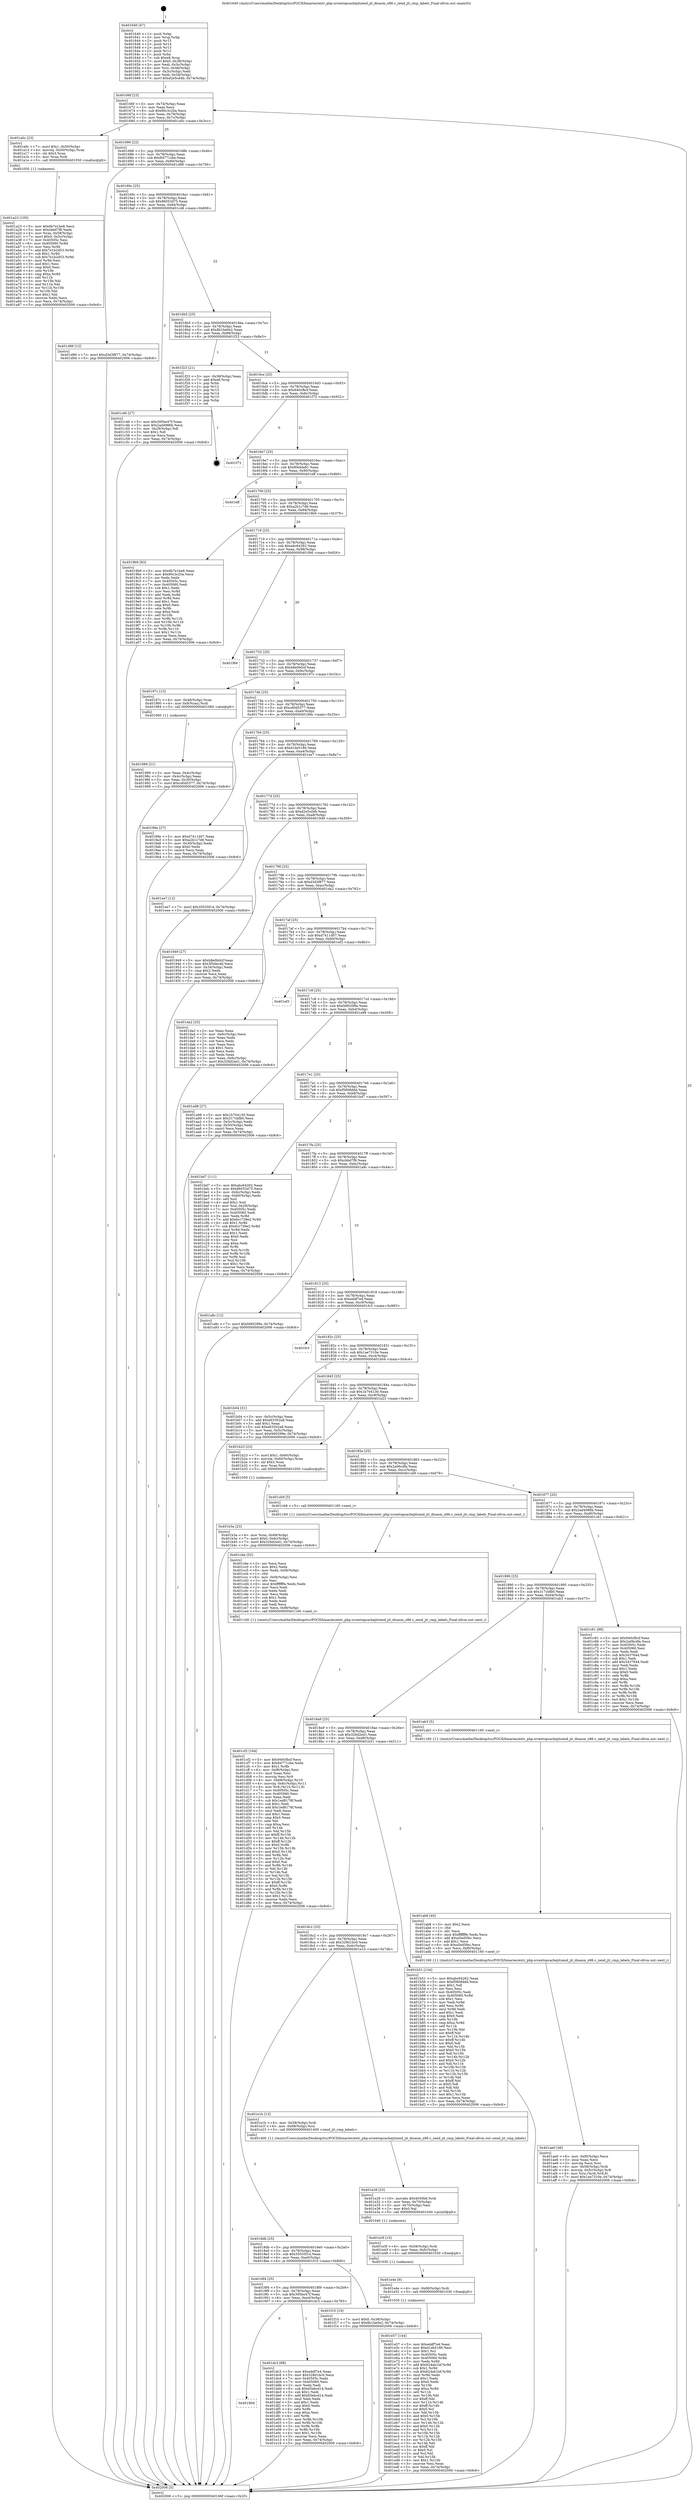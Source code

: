 digraph "0x401640" {
  label = "0x401640 (/mnt/c/Users/mathe/Desktop/tcc/POCII/binaries/extr_php-srcextopcachejitzend_jit_disasm_x86.c_zend_jit_cmp_labels_Final-ollvm.out::main(0))"
  labelloc = "t"
  node[shape=record]

  Entry [label="",width=0.3,height=0.3,shape=circle,fillcolor=black,style=filled]
  "0x40166f" [label="{
     0x40166f [23]\l
     | [instrs]\l
     &nbsp;&nbsp;0x40166f \<+3\>: mov -0x74(%rbp),%eax\l
     &nbsp;&nbsp;0x401672 \<+2\>: mov %eax,%ecx\l
     &nbsp;&nbsp;0x401674 \<+6\>: sub $0x80c3c20a,%ecx\l
     &nbsp;&nbsp;0x40167a \<+3\>: mov %eax,-0x78(%rbp)\l
     &nbsp;&nbsp;0x40167d \<+3\>: mov %ecx,-0x7c(%rbp)\l
     &nbsp;&nbsp;0x401680 \<+6\>: je 0000000000401a0c \<main+0x3cc\>\l
  }"]
  "0x401a0c" [label="{
     0x401a0c [23]\l
     | [instrs]\l
     &nbsp;&nbsp;0x401a0c \<+7\>: movl $0x1,-0x50(%rbp)\l
     &nbsp;&nbsp;0x401a13 \<+4\>: movslq -0x50(%rbp),%rax\l
     &nbsp;&nbsp;0x401a17 \<+4\>: shl $0x3,%rax\l
     &nbsp;&nbsp;0x401a1b \<+3\>: mov %rax,%rdi\l
     &nbsp;&nbsp;0x401a1e \<+5\>: call 0000000000401050 \<malloc@plt\>\l
     | [calls]\l
     &nbsp;&nbsp;0x401050 \{1\} (unknown)\l
  }"]
  "0x401686" [label="{
     0x401686 [22]\l
     | [instrs]\l
     &nbsp;&nbsp;0x401686 \<+5\>: jmp 000000000040168b \<main+0x4b\>\l
     &nbsp;&nbsp;0x40168b \<+3\>: mov -0x78(%rbp),%eax\l
     &nbsp;&nbsp;0x40168e \<+5\>: sub $0x84771cbe,%eax\l
     &nbsp;&nbsp;0x401693 \<+3\>: mov %eax,-0x80(%rbp)\l
     &nbsp;&nbsp;0x401696 \<+6\>: je 0000000000401d96 \<main+0x756\>\l
  }"]
  Exit [label="",width=0.3,height=0.3,shape=circle,fillcolor=black,style=filled,peripheries=2]
  "0x401d96" [label="{
     0x401d96 [12]\l
     | [instrs]\l
     &nbsp;&nbsp;0x401d96 \<+7\>: movl $0xd3d3f877,-0x74(%rbp)\l
     &nbsp;&nbsp;0x401d9d \<+5\>: jmp 0000000000402006 \<main+0x9c6\>\l
  }"]
  "0x40169c" [label="{
     0x40169c [25]\l
     | [instrs]\l
     &nbsp;&nbsp;0x40169c \<+5\>: jmp 00000000004016a1 \<main+0x61\>\l
     &nbsp;&nbsp;0x4016a1 \<+3\>: mov -0x78(%rbp),%eax\l
     &nbsp;&nbsp;0x4016a4 \<+5\>: sub $0x86053d75,%eax\l
     &nbsp;&nbsp;0x4016a9 \<+6\>: mov %eax,-0x84(%rbp)\l
     &nbsp;&nbsp;0x4016af \<+6\>: je 0000000000401c46 \<main+0x606\>\l
  }"]
  "0x401e57" [label="{
     0x401e57 [144]\l
     | [instrs]\l
     &nbsp;&nbsp;0x401e57 \<+5\>: mov $0xeddf7e4,%eax\l
     &nbsp;&nbsp;0x401e5c \<+5\>: mov $0xd1de5180,%esi\l
     &nbsp;&nbsp;0x401e61 \<+2\>: mov $0x1,%cl\l
     &nbsp;&nbsp;0x401e63 \<+7\>: mov 0x40505c,%edx\l
     &nbsp;&nbsp;0x401e6a \<+8\>: mov 0x405060,%r8d\l
     &nbsp;&nbsp;0x401e72 \<+3\>: mov %edx,%r9d\l
     &nbsp;&nbsp;0x401e75 \<+7\>: add $0x624ab1bf,%r9d\l
     &nbsp;&nbsp;0x401e7c \<+4\>: sub $0x1,%r9d\l
     &nbsp;&nbsp;0x401e80 \<+7\>: sub $0x624ab1bf,%r9d\l
     &nbsp;&nbsp;0x401e87 \<+4\>: imul %r9d,%edx\l
     &nbsp;&nbsp;0x401e8b \<+3\>: and $0x1,%edx\l
     &nbsp;&nbsp;0x401e8e \<+3\>: cmp $0x0,%edx\l
     &nbsp;&nbsp;0x401e91 \<+4\>: sete %r10b\l
     &nbsp;&nbsp;0x401e95 \<+4\>: cmp $0xa,%r8d\l
     &nbsp;&nbsp;0x401e99 \<+4\>: setl %r11b\l
     &nbsp;&nbsp;0x401e9d \<+3\>: mov %r10b,%bl\l
     &nbsp;&nbsp;0x401ea0 \<+3\>: xor $0xff,%bl\l
     &nbsp;&nbsp;0x401ea3 \<+3\>: mov %r11b,%r14b\l
     &nbsp;&nbsp;0x401ea6 \<+4\>: xor $0xff,%r14b\l
     &nbsp;&nbsp;0x401eaa \<+3\>: xor $0x0,%cl\l
     &nbsp;&nbsp;0x401ead \<+3\>: mov %bl,%r15b\l
     &nbsp;&nbsp;0x401eb0 \<+4\>: and $0x0,%r15b\l
     &nbsp;&nbsp;0x401eb4 \<+3\>: and %cl,%r10b\l
     &nbsp;&nbsp;0x401eb7 \<+3\>: mov %r14b,%r12b\l
     &nbsp;&nbsp;0x401eba \<+4\>: and $0x0,%r12b\l
     &nbsp;&nbsp;0x401ebe \<+3\>: and %cl,%r11b\l
     &nbsp;&nbsp;0x401ec1 \<+3\>: or %r10b,%r15b\l
     &nbsp;&nbsp;0x401ec4 \<+3\>: or %r11b,%r12b\l
     &nbsp;&nbsp;0x401ec7 \<+3\>: xor %r12b,%r15b\l
     &nbsp;&nbsp;0x401eca \<+3\>: or %r14b,%bl\l
     &nbsp;&nbsp;0x401ecd \<+3\>: xor $0xff,%bl\l
     &nbsp;&nbsp;0x401ed0 \<+3\>: or $0x0,%cl\l
     &nbsp;&nbsp;0x401ed3 \<+2\>: and %cl,%bl\l
     &nbsp;&nbsp;0x401ed5 \<+3\>: or %bl,%r15b\l
     &nbsp;&nbsp;0x401ed8 \<+4\>: test $0x1,%r15b\l
     &nbsp;&nbsp;0x401edc \<+3\>: cmovne %esi,%eax\l
     &nbsp;&nbsp;0x401edf \<+3\>: mov %eax,-0x74(%rbp)\l
     &nbsp;&nbsp;0x401ee2 \<+5\>: jmp 0000000000402006 \<main+0x9c6\>\l
  }"]
  "0x401c46" [label="{
     0x401c46 [27]\l
     | [instrs]\l
     &nbsp;&nbsp;0x401c46 \<+5\>: mov $0x395be47f,%eax\l
     &nbsp;&nbsp;0x401c4b \<+5\>: mov $0x2ad4986b,%ecx\l
     &nbsp;&nbsp;0x401c50 \<+3\>: mov -0x29(%rbp),%dl\l
     &nbsp;&nbsp;0x401c53 \<+3\>: test $0x1,%dl\l
     &nbsp;&nbsp;0x401c56 \<+3\>: cmovne %ecx,%eax\l
     &nbsp;&nbsp;0x401c59 \<+3\>: mov %eax,-0x74(%rbp)\l
     &nbsp;&nbsp;0x401c5c \<+5\>: jmp 0000000000402006 \<main+0x9c6\>\l
  }"]
  "0x4016b5" [label="{
     0x4016b5 [25]\l
     | [instrs]\l
     &nbsp;&nbsp;0x4016b5 \<+5\>: jmp 00000000004016ba \<main+0x7a\>\l
     &nbsp;&nbsp;0x4016ba \<+3\>: mov -0x78(%rbp),%eax\l
     &nbsp;&nbsp;0x4016bd \<+5\>: sub $0x8b1be0e2,%eax\l
     &nbsp;&nbsp;0x4016c2 \<+6\>: mov %eax,-0x88(%rbp)\l
     &nbsp;&nbsp;0x4016c8 \<+6\>: je 0000000000401f23 \<main+0x8e3\>\l
  }"]
  "0x401e4e" [label="{
     0x401e4e [9]\l
     | [instrs]\l
     &nbsp;&nbsp;0x401e4e \<+4\>: mov -0x68(%rbp),%rdi\l
     &nbsp;&nbsp;0x401e52 \<+5\>: call 0000000000401030 \<free@plt\>\l
     | [calls]\l
     &nbsp;&nbsp;0x401030 \{1\} (unknown)\l
  }"]
  "0x401f23" [label="{
     0x401f23 [21]\l
     | [instrs]\l
     &nbsp;&nbsp;0x401f23 \<+3\>: mov -0x38(%rbp),%eax\l
     &nbsp;&nbsp;0x401f26 \<+7\>: add $0xe8,%rsp\l
     &nbsp;&nbsp;0x401f2d \<+1\>: pop %rbx\l
     &nbsp;&nbsp;0x401f2e \<+2\>: pop %r12\l
     &nbsp;&nbsp;0x401f30 \<+2\>: pop %r13\l
     &nbsp;&nbsp;0x401f32 \<+2\>: pop %r14\l
     &nbsp;&nbsp;0x401f34 \<+2\>: pop %r15\l
     &nbsp;&nbsp;0x401f36 \<+1\>: pop %rbp\l
     &nbsp;&nbsp;0x401f37 \<+1\>: ret\l
  }"]
  "0x4016ce" [label="{
     0x4016ce [25]\l
     | [instrs]\l
     &nbsp;&nbsp;0x4016ce \<+5\>: jmp 00000000004016d3 \<main+0x93\>\l
     &nbsp;&nbsp;0x4016d3 \<+3\>: mov -0x78(%rbp),%eax\l
     &nbsp;&nbsp;0x4016d6 \<+5\>: sub $0x940cfbcf,%eax\l
     &nbsp;&nbsp;0x4016db \<+6\>: mov %eax,-0x8c(%rbp)\l
     &nbsp;&nbsp;0x4016e1 \<+6\>: je 0000000000401f72 \<main+0x932\>\l
  }"]
  "0x401e3f" [label="{
     0x401e3f [15]\l
     | [instrs]\l
     &nbsp;&nbsp;0x401e3f \<+4\>: mov -0x58(%rbp),%rdi\l
     &nbsp;&nbsp;0x401e43 \<+6\>: mov %eax,-0xfc(%rbp)\l
     &nbsp;&nbsp;0x401e49 \<+5\>: call 0000000000401030 \<free@plt\>\l
     | [calls]\l
     &nbsp;&nbsp;0x401030 \{1\} (unknown)\l
  }"]
  "0x401f72" [label="{
     0x401f72\l
  }", style=dashed]
  "0x4016e7" [label="{
     0x4016e7 [25]\l
     | [instrs]\l
     &nbsp;&nbsp;0x4016e7 \<+5\>: jmp 00000000004016ec \<main+0xac\>\l
     &nbsp;&nbsp;0x4016ec \<+3\>: mov -0x78(%rbp),%eax\l
     &nbsp;&nbsp;0x4016ef \<+5\>: sub $0x9f44da81,%eax\l
     &nbsp;&nbsp;0x4016f4 \<+6\>: mov %eax,-0x90(%rbp)\l
     &nbsp;&nbsp;0x4016fa \<+6\>: je 0000000000401eff \<main+0x8bf\>\l
  }"]
  "0x401e28" [label="{
     0x401e28 [23]\l
     | [instrs]\l
     &nbsp;&nbsp;0x401e28 \<+10\>: movabs $0x4030b6,%rdi\l
     &nbsp;&nbsp;0x401e32 \<+3\>: mov %eax,-0x70(%rbp)\l
     &nbsp;&nbsp;0x401e35 \<+3\>: mov -0x70(%rbp),%esi\l
     &nbsp;&nbsp;0x401e38 \<+2\>: mov $0x0,%al\l
     &nbsp;&nbsp;0x401e3a \<+5\>: call 0000000000401040 \<printf@plt\>\l
     | [calls]\l
     &nbsp;&nbsp;0x401040 \{1\} (unknown)\l
  }"]
  "0x401eff" [label="{
     0x401eff\l
  }", style=dashed]
  "0x401700" [label="{
     0x401700 [25]\l
     | [instrs]\l
     &nbsp;&nbsp;0x401700 \<+5\>: jmp 0000000000401705 \<main+0xc5\>\l
     &nbsp;&nbsp;0x401705 \<+3\>: mov -0x78(%rbp),%eax\l
     &nbsp;&nbsp;0x401708 \<+5\>: sub $0xa2b1c7d6,%eax\l
     &nbsp;&nbsp;0x40170d \<+6\>: mov %eax,-0x94(%rbp)\l
     &nbsp;&nbsp;0x401713 \<+6\>: je 00000000004019b9 \<main+0x379\>\l
  }"]
  "0x40190d" [label="{
     0x40190d\l
  }", style=dashed]
  "0x4019b9" [label="{
     0x4019b9 [83]\l
     | [instrs]\l
     &nbsp;&nbsp;0x4019b9 \<+5\>: mov $0x6b7e1be8,%eax\l
     &nbsp;&nbsp;0x4019be \<+5\>: mov $0x80c3c20a,%ecx\l
     &nbsp;&nbsp;0x4019c3 \<+2\>: xor %edx,%edx\l
     &nbsp;&nbsp;0x4019c5 \<+7\>: mov 0x40505c,%esi\l
     &nbsp;&nbsp;0x4019cc \<+7\>: mov 0x405060,%edi\l
     &nbsp;&nbsp;0x4019d3 \<+3\>: sub $0x1,%edx\l
     &nbsp;&nbsp;0x4019d6 \<+3\>: mov %esi,%r8d\l
     &nbsp;&nbsp;0x4019d9 \<+3\>: add %edx,%r8d\l
     &nbsp;&nbsp;0x4019dc \<+4\>: imul %r8d,%esi\l
     &nbsp;&nbsp;0x4019e0 \<+3\>: and $0x1,%esi\l
     &nbsp;&nbsp;0x4019e3 \<+3\>: cmp $0x0,%esi\l
     &nbsp;&nbsp;0x4019e6 \<+4\>: sete %r9b\l
     &nbsp;&nbsp;0x4019ea \<+3\>: cmp $0xa,%edi\l
     &nbsp;&nbsp;0x4019ed \<+4\>: setl %r10b\l
     &nbsp;&nbsp;0x4019f1 \<+3\>: mov %r9b,%r11b\l
     &nbsp;&nbsp;0x4019f4 \<+3\>: and %r10b,%r11b\l
     &nbsp;&nbsp;0x4019f7 \<+3\>: xor %r10b,%r9b\l
     &nbsp;&nbsp;0x4019fa \<+3\>: or %r9b,%r11b\l
     &nbsp;&nbsp;0x4019fd \<+4\>: test $0x1,%r11b\l
     &nbsp;&nbsp;0x401a01 \<+3\>: cmovne %ecx,%eax\l
     &nbsp;&nbsp;0x401a04 \<+3\>: mov %eax,-0x74(%rbp)\l
     &nbsp;&nbsp;0x401a07 \<+5\>: jmp 0000000000402006 \<main+0x9c6\>\l
  }"]
  "0x401719" [label="{
     0x401719 [25]\l
     | [instrs]\l
     &nbsp;&nbsp;0x401719 \<+5\>: jmp 000000000040171e \<main+0xde\>\l
     &nbsp;&nbsp;0x40171e \<+3\>: mov -0x78(%rbp),%eax\l
     &nbsp;&nbsp;0x401721 \<+5\>: sub $0xabc64262,%eax\l
     &nbsp;&nbsp;0x401726 \<+6\>: mov %eax,-0x98(%rbp)\l
     &nbsp;&nbsp;0x40172c \<+6\>: je 0000000000401f66 \<main+0x926\>\l
  }"]
  "0x401dc3" [label="{
     0x401dc3 [88]\l
     | [instrs]\l
     &nbsp;&nbsp;0x401dc3 \<+5\>: mov $0xeddf7e4,%eax\l
     &nbsp;&nbsp;0x401dc8 \<+5\>: mov $0x328d1bc0,%ecx\l
     &nbsp;&nbsp;0x401dcd \<+7\>: mov 0x40505c,%edx\l
     &nbsp;&nbsp;0x401dd4 \<+7\>: mov 0x405060,%esi\l
     &nbsp;&nbsp;0x401ddb \<+2\>: mov %edx,%edi\l
     &nbsp;&nbsp;0x401ddd \<+6\>: sub $0x65ebcd14,%edi\l
     &nbsp;&nbsp;0x401de3 \<+3\>: sub $0x1,%edi\l
     &nbsp;&nbsp;0x401de6 \<+6\>: add $0x65ebcd14,%edi\l
     &nbsp;&nbsp;0x401dec \<+3\>: imul %edi,%edx\l
     &nbsp;&nbsp;0x401def \<+3\>: and $0x1,%edx\l
     &nbsp;&nbsp;0x401df2 \<+3\>: cmp $0x0,%edx\l
     &nbsp;&nbsp;0x401df5 \<+4\>: sete %r8b\l
     &nbsp;&nbsp;0x401df9 \<+3\>: cmp $0xa,%esi\l
     &nbsp;&nbsp;0x401dfc \<+4\>: setl %r9b\l
     &nbsp;&nbsp;0x401e00 \<+3\>: mov %r8b,%r10b\l
     &nbsp;&nbsp;0x401e03 \<+3\>: and %r9b,%r10b\l
     &nbsp;&nbsp;0x401e06 \<+3\>: xor %r9b,%r8b\l
     &nbsp;&nbsp;0x401e09 \<+3\>: or %r8b,%r10b\l
     &nbsp;&nbsp;0x401e0c \<+4\>: test $0x1,%r10b\l
     &nbsp;&nbsp;0x401e10 \<+3\>: cmovne %ecx,%eax\l
     &nbsp;&nbsp;0x401e13 \<+3\>: mov %eax,-0x74(%rbp)\l
     &nbsp;&nbsp;0x401e16 \<+5\>: jmp 0000000000402006 \<main+0x9c6\>\l
  }"]
  "0x401f66" [label="{
     0x401f66\l
  }", style=dashed]
  "0x401732" [label="{
     0x401732 [25]\l
     | [instrs]\l
     &nbsp;&nbsp;0x401732 \<+5\>: jmp 0000000000401737 \<main+0xf7\>\l
     &nbsp;&nbsp;0x401737 \<+3\>: mov -0x78(%rbp),%eax\l
     &nbsp;&nbsp;0x40173a \<+5\>: sub $0xb8e0b0cf,%eax\l
     &nbsp;&nbsp;0x40173f \<+6\>: mov %eax,-0x9c(%rbp)\l
     &nbsp;&nbsp;0x401745 \<+6\>: je 000000000040197c \<main+0x33c\>\l
  }"]
  "0x4018f4" [label="{
     0x4018f4 [25]\l
     | [instrs]\l
     &nbsp;&nbsp;0x4018f4 \<+5\>: jmp 00000000004018f9 \<main+0x2b9\>\l
     &nbsp;&nbsp;0x4018f9 \<+3\>: mov -0x78(%rbp),%eax\l
     &nbsp;&nbsp;0x4018fc \<+5\>: sub $0x395be47f,%eax\l
     &nbsp;&nbsp;0x401901 \<+6\>: mov %eax,-0xe4(%rbp)\l
     &nbsp;&nbsp;0x401907 \<+6\>: je 0000000000401dc3 \<main+0x783\>\l
  }"]
  "0x40197c" [label="{
     0x40197c [13]\l
     | [instrs]\l
     &nbsp;&nbsp;0x40197c \<+4\>: mov -0x48(%rbp),%rax\l
     &nbsp;&nbsp;0x401980 \<+4\>: mov 0x8(%rax),%rdi\l
     &nbsp;&nbsp;0x401984 \<+5\>: call 0000000000401060 \<atoi@plt\>\l
     | [calls]\l
     &nbsp;&nbsp;0x401060 \{1\} (unknown)\l
  }"]
  "0x40174b" [label="{
     0x40174b [25]\l
     | [instrs]\l
     &nbsp;&nbsp;0x40174b \<+5\>: jmp 0000000000401750 \<main+0x110\>\l
     &nbsp;&nbsp;0x401750 \<+3\>: mov -0x78(%rbp),%eax\l
     &nbsp;&nbsp;0x401753 \<+5\>: sub $0xcd0d5377,%eax\l
     &nbsp;&nbsp;0x401758 \<+6\>: mov %eax,-0xa0(%rbp)\l
     &nbsp;&nbsp;0x40175e \<+6\>: je 000000000040199e \<main+0x35e\>\l
  }"]
  "0x401f10" [label="{
     0x401f10 [19]\l
     | [instrs]\l
     &nbsp;&nbsp;0x401f10 \<+7\>: movl $0x0,-0x38(%rbp)\l
     &nbsp;&nbsp;0x401f17 \<+7\>: movl $0x8b1be0e2,-0x74(%rbp)\l
     &nbsp;&nbsp;0x401f1e \<+5\>: jmp 0000000000402006 \<main+0x9c6\>\l
  }"]
  "0x40199e" [label="{
     0x40199e [27]\l
     | [instrs]\l
     &nbsp;&nbsp;0x40199e \<+5\>: mov $0xd7411d07,%eax\l
     &nbsp;&nbsp;0x4019a3 \<+5\>: mov $0xa2b1c7d6,%ecx\l
     &nbsp;&nbsp;0x4019a8 \<+3\>: mov -0x30(%rbp),%edx\l
     &nbsp;&nbsp;0x4019ab \<+3\>: cmp $0x0,%edx\l
     &nbsp;&nbsp;0x4019ae \<+3\>: cmove %ecx,%eax\l
     &nbsp;&nbsp;0x4019b1 \<+3\>: mov %eax,-0x74(%rbp)\l
     &nbsp;&nbsp;0x4019b4 \<+5\>: jmp 0000000000402006 \<main+0x9c6\>\l
  }"]
  "0x401764" [label="{
     0x401764 [25]\l
     | [instrs]\l
     &nbsp;&nbsp;0x401764 \<+5\>: jmp 0000000000401769 \<main+0x129\>\l
     &nbsp;&nbsp;0x401769 \<+3\>: mov -0x78(%rbp),%eax\l
     &nbsp;&nbsp;0x40176c \<+5\>: sub $0xd1de5180,%eax\l
     &nbsp;&nbsp;0x401771 \<+6\>: mov %eax,-0xa4(%rbp)\l
     &nbsp;&nbsp;0x401777 \<+6\>: je 0000000000401ee7 \<main+0x8a7\>\l
  }"]
  "0x4018db" [label="{
     0x4018db [25]\l
     | [instrs]\l
     &nbsp;&nbsp;0x4018db \<+5\>: jmp 00000000004018e0 \<main+0x2a0\>\l
     &nbsp;&nbsp;0x4018e0 \<+3\>: mov -0x78(%rbp),%eax\l
     &nbsp;&nbsp;0x4018e3 \<+5\>: sub $0x35035f14,%eax\l
     &nbsp;&nbsp;0x4018e8 \<+6\>: mov %eax,-0xe0(%rbp)\l
     &nbsp;&nbsp;0x4018ee \<+6\>: je 0000000000401f10 \<main+0x8d0\>\l
  }"]
  "0x401ee7" [label="{
     0x401ee7 [12]\l
     | [instrs]\l
     &nbsp;&nbsp;0x401ee7 \<+7\>: movl $0x35035f14,-0x74(%rbp)\l
     &nbsp;&nbsp;0x401eee \<+5\>: jmp 0000000000402006 \<main+0x9c6\>\l
  }"]
  "0x40177d" [label="{
     0x40177d [25]\l
     | [instrs]\l
     &nbsp;&nbsp;0x40177d \<+5\>: jmp 0000000000401782 \<main+0x142\>\l
     &nbsp;&nbsp;0x401782 \<+3\>: mov -0x78(%rbp),%eax\l
     &nbsp;&nbsp;0x401785 \<+5\>: sub $0xd2e5cd4b,%eax\l
     &nbsp;&nbsp;0x40178a \<+6\>: mov %eax,-0xa8(%rbp)\l
     &nbsp;&nbsp;0x401790 \<+6\>: je 0000000000401949 \<main+0x309\>\l
  }"]
  "0x401e1b" [label="{
     0x401e1b [13]\l
     | [instrs]\l
     &nbsp;&nbsp;0x401e1b \<+4\>: mov -0x58(%rbp),%rdi\l
     &nbsp;&nbsp;0x401e1f \<+4\>: mov -0x68(%rbp),%rsi\l
     &nbsp;&nbsp;0x401e23 \<+5\>: call 0000000000401400 \<zend_jit_cmp_labels\>\l
     | [calls]\l
     &nbsp;&nbsp;0x401400 \{1\} (/mnt/c/Users/mathe/Desktop/tcc/POCII/binaries/extr_php-srcextopcachejitzend_jit_disasm_x86.c_zend_jit_cmp_labels_Final-ollvm.out::zend_jit_cmp_labels)\l
  }"]
  "0x401949" [label="{
     0x401949 [27]\l
     | [instrs]\l
     &nbsp;&nbsp;0x401949 \<+5\>: mov $0xb8e0b0cf,%eax\l
     &nbsp;&nbsp;0x40194e \<+5\>: mov $0x3f5dec4d,%ecx\l
     &nbsp;&nbsp;0x401953 \<+3\>: mov -0x34(%rbp),%edx\l
     &nbsp;&nbsp;0x401956 \<+3\>: cmp $0x2,%edx\l
     &nbsp;&nbsp;0x401959 \<+3\>: cmovne %ecx,%eax\l
     &nbsp;&nbsp;0x40195c \<+3\>: mov %eax,-0x74(%rbp)\l
     &nbsp;&nbsp;0x40195f \<+5\>: jmp 0000000000402006 \<main+0x9c6\>\l
  }"]
  "0x401796" [label="{
     0x401796 [25]\l
     | [instrs]\l
     &nbsp;&nbsp;0x401796 \<+5\>: jmp 000000000040179b \<main+0x15b\>\l
     &nbsp;&nbsp;0x40179b \<+3\>: mov -0x78(%rbp),%eax\l
     &nbsp;&nbsp;0x40179e \<+5\>: sub $0xd3d3f877,%eax\l
     &nbsp;&nbsp;0x4017a3 \<+6\>: mov %eax,-0xac(%rbp)\l
     &nbsp;&nbsp;0x4017a9 \<+6\>: je 0000000000401da2 \<main+0x762\>\l
  }"]
  "0x402006" [label="{
     0x402006 [5]\l
     | [instrs]\l
     &nbsp;&nbsp;0x402006 \<+5\>: jmp 000000000040166f \<main+0x2f\>\l
  }"]
  "0x401640" [label="{
     0x401640 [47]\l
     | [instrs]\l
     &nbsp;&nbsp;0x401640 \<+1\>: push %rbp\l
     &nbsp;&nbsp;0x401641 \<+3\>: mov %rsp,%rbp\l
     &nbsp;&nbsp;0x401644 \<+2\>: push %r15\l
     &nbsp;&nbsp;0x401646 \<+2\>: push %r14\l
     &nbsp;&nbsp;0x401648 \<+2\>: push %r13\l
     &nbsp;&nbsp;0x40164a \<+2\>: push %r12\l
     &nbsp;&nbsp;0x40164c \<+1\>: push %rbx\l
     &nbsp;&nbsp;0x40164d \<+7\>: sub $0xe8,%rsp\l
     &nbsp;&nbsp;0x401654 \<+7\>: movl $0x0,-0x38(%rbp)\l
     &nbsp;&nbsp;0x40165b \<+3\>: mov %edi,-0x3c(%rbp)\l
     &nbsp;&nbsp;0x40165e \<+4\>: mov %rsi,-0x48(%rbp)\l
     &nbsp;&nbsp;0x401662 \<+3\>: mov -0x3c(%rbp),%edi\l
     &nbsp;&nbsp;0x401665 \<+3\>: mov %edi,-0x34(%rbp)\l
     &nbsp;&nbsp;0x401668 \<+7\>: movl $0xd2e5cd4b,-0x74(%rbp)\l
  }"]
  "0x401989" [label="{
     0x401989 [21]\l
     | [instrs]\l
     &nbsp;&nbsp;0x401989 \<+3\>: mov %eax,-0x4c(%rbp)\l
     &nbsp;&nbsp;0x40198c \<+3\>: mov -0x4c(%rbp),%eax\l
     &nbsp;&nbsp;0x40198f \<+3\>: mov %eax,-0x30(%rbp)\l
     &nbsp;&nbsp;0x401992 \<+7\>: movl $0xcd0d5377,-0x74(%rbp)\l
     &nbsp;&nbsp;0x401999 \<+5\>: jmp 0000000000402006 \<main+0x9c6\>\l
  }"]
  "0x401a23" [label="{
     0x401a23 [105]\l
     | [instrs]\l
     &nbsp;&nbsp;0x401a23 \<+5\>: mov $0x6b7e1be8,%ecx\l
     &nbsp;&nbsp;0x401a28 \<+5\>: mov $0xcbbd7f8,%edx\l
     &nbsp;&nbsp;0x401a2d \<+4\>: mov %rax,-0x58(%rbp)\l
     &nbsp;&nbsp;0x401a31 \<+7\>: movl $0x0,-0x5c(%rbp)\l
     &nbsp;&nbsp;0x401a38 \<+7\>: mov 0x40505c,%esi\l
     &nbsp;&nbsp;0x401a3f \<+8\>: mov 0x405060,%r8d\l
     &nbsp;&nbsp;0x401a47 \<+3\>: mov %esi,%r9d\l
     &nbsp;&nbsp;0x401a4a \<+7\>: add $0x7e1b2d53,%r9d\l
     &nbsp;&nbsp;0x401a51 \<+4\>: sub $0x1,%r9d\l
     &nbsp;&nbsp;0x401a55 \<+7\>: sub $0x7e1b2d53,%r9d\l
     &nbsp;&nbsp;0x401a5c \<+4\>: imul %r9d,%esi\l
     &nbsp;&nbsp;0x401a60 \<+3\>: and $0x1,%esi\l
     &nbsp;&nbsp;0x401a63 \<+3\>: cmp $0x0,%esi\l
     &nbsp;&nbsp;0x401a66 \<+4\>: sete %r10b\l
     &nbsp;&nbsp;0x401a6a \<+4\>: cmp $0xa,%r8d\l
     &nbsp;&nbsp;0x401a6e \<+4\>: setl %r11b\l
     &nbsp;&nbsp;0x401a72 \<+3\>: mov %r10b,%bl\l
     &nbsp;&nbsp;0x401a75 \<+3\>: and %r11b,%bl\l
     &nbsp;&nbsp;0x401a78 \<+3\>: xor %r11b,%r10b\l
     &nbsp;&nbsp;0x401a7b \<+3\>: or %r10b,%bl\l
     &nbsp;&nbsp;0x401a7e \<+3\>: test $0x1,%bl\l
     &nbsp;&nbsp;0x401a81 \<+3\>: cmovne %edx,%ecx\l
     &nbsp;&nbsp;0x401a84 \<+3\>: mov %ecx,-0x74(%rbp)\l
     &nbsp;&nbsp;0x401a87 \<+5\>: jmp 0000000000402006 \<main+0x9c6\>\l
  }"]
  "0x401cf2" [label="{
     0x401cf2 [164]\l
     | [instrs]\l
     &nbsp;&nbsp;0x401cf2 \<+5\>: mov $0x940cfbcf,%ecx\l
     &nbsp;&nbsp;0x401cf7 \<+5\>: mov $0x84771cbe,%edx\l
     &nbsp;&nbsp;0x401cfc \<+3\>: mov $0x1,%r8b\l
     &nbsp;&nbsp;0x401cff \<+6\>: mov -0xf8(%rbp),%esi\l
     &nbsp;&nbsp;0x401d05 \<+3\>: imul %eax,%esi\l
     &nbsp;&nbsp;0x401d08 \<+3\>: movslq %esi,%r9\l
     &nbsp;&nbsp;0x401d0b \<+4\>: mov -0x68(%rbp),%r10\l
     &nbsp;&nbsp;0x401d0f \<+4\>: movslq -0x6c(%rbp),%r11\l
     &nbsp;&nbsp;0x401d13 \<+4\>: mov %r9,(%r10,%r11,8)\l
     &nbsp;&nbsp;0x401d17 \<+7\>: mov 0x40505c,%eax\l
     &nbsp;&nbsp;0x401d1e \<+7\>: mov 0x405060,%esi\l
     &nbsp;&nbsp;0x401d25 \<+2\>: mov %eax,%edi\l
     &nbsp;&nbsp;0x401d27 \<+6\>: sub $0x1ed8178f,%edi\l
     &nbsp;&nbsp;0x401d2d \<+3\>: sub $0x1,%edi\l
     &nbsp;&nbsp;0x401d30 \<+6\>: add $0x1ed8178f,%edi\l
     &nbsp;&nbsp;0x401d36 \<+3\>: imul %edi,%eax\l
     &nbsp;&nbsp;0x401d39 \<+3\>: and $0x1,%eax\l
     &nbsp;&nbsp;0x401d3c \<+3\>: cmp $0x0,%eax\l
     &nbsp;&nbsp;0x401d3f \<+3\>: sete %bl\l
     &nbsp;&nbsp;0x401d42 \<+3\>: cmp $0xa,%esi\l
     &nbsp;&nbsp;0x401d45 \<+4\>: setl %r14b\l
     &nbsp;&nbsp;0x401d49 \<+3\>: mov %bl,%r15b\l
     &nbsp;&nbsp;0x401d4c \<+4\>: xor $0xff,%r15b\l
     &nbsp;&nbsp;0x401d50 \<+3\>: mov %r14b,%r12b\l
     &nbsp;&nbsp;0x401d53 \<+4\>: xor $0xff,%r12b\l
     &nbsp;&nbsp;0x401d57 \<+4\>: xor $0x0,%r8b\l
     &nbsp;&nbsp;0x401d5b \<+3\>: mov %r15b,%r13b\l
     &nbsp;&nbsp;0x401d5e \<+4\>: and $0x0,%r13b\l
     &nbsp;&nbsp;0x401d62 \<+3\>: and %r8b,%bl\l
     &nbsp;&nbsp;0x401d65 \<+3\>: mov %r12b,%al\l
     &nbsp;&nbsp;0x401d68 \<+2\>: and $0x0,%al\l
     &nbsp;&nbsp;0x401d6a \<+3\>: and %r8b,%r14b\l
     &nbsp;&nbsp;0x401d6d \<+3\>: or %bl,%r13b\l
     &nbsp;&nbsp;0x401d70 \<+3\>: or %r14b,%al\l
     &nbsp;&nbsp;0x401d73 \<+3\>: xor %al,%r13b\l
     &nbsp;&nbsp;0x401d76 \<+3\>: or %r12b,%r15b\l
     &nbsp;&nbsp;0x401d79 \<+4\>: xor $0xff,%r15b\l
     &nbsp;&nbsp;0x401d7d \<+4\>: or $0x0,%r8b\l
     &nbsp;&nbsp;0x401d81 \<+3\>: and %r8b,%r15b\l
     &nbsp;&nbsp;0x401d84 \<+3\>: or %r15b,%r13b\l
     &nbsp;&nbsp;0x401d87 \<+4\>: test $0x1,%r13b\l
     &nbsp;&nbsp;0x401d8b \<+3\>: cmovne %edx,%ecx\l
     &nbsp;&nbsp;0x401d8e \<+3\>: mov %ecx,-0x74(%rbp)\l
     &nbsp;&nbsp;0x401d91 \<+5\>: jmp 0000000000402006 \<main+0x9c6\>\l
  }"]
  "0x401da2" [label="{
     0x401da2 [33]\l
     | [instrs]\l
     &nbsp;&nbsp;0x401da2 \<+2\>: xor %eax,%eax\l
     &nbsp;&nbsp;0x401da4 \<+3\>: mov -0x6c(%rbp),%ecx\l
     &nbsp;&nbsp;0x401da7 \<+2\>: mov %eax,%edx\l
     &nbsp;&nbsp;0x401da9 \<+2\>: sub %ecx,%edx\l
     &nbsp;&nbsp;0x401dab \<+2\>: mov %eax,%ecx\l
     &nbsp;&nbsp;0x401dad \<+3\>: sub $0x1,%ecx\l
     &nbsp;&nbsp;0x401db0 \<+2\>: add %ecx,%edx\l
     &nbsp;&nbsp;0x401db2 \<+2\>: sub %edx,%eax\l
     &nbsp;&nbsp;0x401db4 \<+3\>: mov %eax,-0x6c(%rbp)\l
     &nbsp;&nbsp;0x401db7 \<+7\>: movl $0x326d2ed1,-0x74(%rbp)\l
     &nbsp;&nbsp;0x401dbe \<+5\>: jmp 0000000000402006 \<main+0x9c6\>\l
  }"]
  "0x4017af" [label="{
     0x4017af [25]\l
     | [instrs]\l
     &nbsp;&nbsp;0x4017af \<+5\>: jmp 00000000004017b4 \<main+0x174\>\l
     &nbsp;&nbsp;0x4017b4 \<+3\>: mov -0x78(%rbp),%eax\l
     &nbsp;&nbsp;0x4017b7 \<+5\>: sub $0xd7411d07,%eax\l
     &nbsp;&nbsp;0x4017bc \<+6\>: mov %eax,-0xb0(%rbp)\l
     &nbsp;&nbsp;0x4017c2 \<+6\>: je 0000000000401ef3 \<main+0x8b3\>\l
  }"]
  "0x401cbe" [label="{
     0x401cbe [52]\l
     | [instrs]\l
     &nbsp;&nbsp;0x401cbe \<+2\>: xor %ecx,%ecx\l
     &nbsp;&nbsp;0x401cc0 \<+5\>: mov $0x2,%edx\l
     &nbsp;&nbsp;0x401cc5 \<+6\>: mov %edx,-0xf4(%rbp)\l
     &nbsp;&nbsp;0x401ccb \<+1\>: cltd\l
     &nbsp;&nbsp;0x401ccc \<+6\>: mov -0xf4(%rbp),%esi\l
     &nbsp;&nbsp;0x401cd2 \<+2\>: idiv %esi\l
     &nbsp;&nbsp;0x401cd4 \<+6\>: imul $0xfffffffe,%edx,%edx\l
     &nbsp;&nbsp;0x401cda \<+2\>: mov %ecx,%edi\l
     &nbsp;&nbsp;0x401cdc \<+2\>: sub %edx,%edi\l
     &nbsp;&nbsp;0x401cde \<+2\>: mov %ecx,%edx\l
     &nbsp;&nbsp;0x401ce0 \<+3\>: sub $0x1,%edx\l
     &nbsp;&nbsp;0x401ce3 \<+2\>: add %edx,%edi\l
     &nbsp;&nbsp;0x401ce5 \<+2\>: sub %edi,%ecx\l
     &nbsp;&nbsp;0x401ce7 \<+6\>: mov %ecx,-0xf8(%rbp)\l
     &nbsp;&nbsp;0x401ced \<+5\>: call 0000000000401160 \<next_i\>\l
     | [calls]\l
     &nbsp;&nbsp;0x401160 \{1\} (/mnt/c/Users/mathe/Desktop/tcc/POCII/binaries/extr_php-srcextopcachejitzend_jit_disasm_x86.c_zend_jit_cmp_labels_Final-ollvm.out::next_i)\l
  }"]
  "0x401ef3" [label="{
     0x401ef3\l
  }", style=dashed]
  "0x4017c8" [label="{
     0x4017c8 [25]\l
     | [instrs]\l
     &nbsp;&nbsp;0x4017c8 \<+5\>: jmp 00000000004017cd \<main+0x18d\>\l
     &nbsp;&nbsp;0x4017cd \<+3\>: mov -0x78(%rbp),%eax\l
     &nbsp;&nbsp;0x4017d0 \<+5\>: sub $0xf490299e,%eax\l
     &nbsp;&nbsp;0x4017d5 \<+6\>: mov %eax,-0xb4(%rbp)\l
     &nbsp;&nbsp;0x4017db \<+6\>: je 0000000000401a98 \<main+0x458\>\l
  }"]
  "0x4018c2" [label="{
     0x4018c2 [25]\l
     | [instrs]\l
     &nbsp;&nbsp;0x4018c2 \<+5\>: jmp 00000000004018c7 \<main+0x287\>\l
     &nbsp;&nbsp;0x4018c7 \<+3\>: mov -0x78(%rbp),%eax\l
     &nbsp;&nbsp;0x4018ca \<+5\>: sub $0x328d1bc0,%eax\l
     &nbsp;&nbsp;0x4018cf \<+6\>: mov %eax,-0xdc(%rbp)\l
     &nbsp;&nbsp;0x4018d5 \<+6\>: je 0000000000401e1b \<main+0x7db\>\l
  }"]
  "0x401a98" [label="{
     0x401a98 [27]\l
     | [instrs]\l
     &nbsp;&nbsp;0x401a98 \<+5\>: mov $0x1b704130,%eax\l
     &nbsp;&nbsp;0x401a9d \<+5\>: mov $0x317cbfb0,%ecx\l
     &nbsp;&nbsp;0x401aa2 \<+3\>: mov -0x5c(%rbp),%edx\l
     &nbsp;&nbsp;0x401aa5 \<+3\>: cmp -0x50(%rbp),%edx\l
     &nbsp;&nbsp;0x401aa8 \<+3\>: cmovl %ecx,%eax\l
     &nbsp;&nbsp;0x401aab \<+3\>: mov %eax,-0x74(%rbp)\l
     &nbsp;&nbsp;0x401aae \<+5\>: jmp 0000000000402006 \<main+0x9c6\>\l
  }"]
  "0x4017e1" [label="{
     0x4017e1 [25]\l
     | [instrs]\l
     &nbsp;&nbsp;0x4017e1 \<+5\>: jmp 00000000004017e6 \<main+0x1a6\>\l
     &nbsp;&nbsp;0x4017e6 \<+3\>: mov -0x78(%rbp),%eax\l
     &nbsp;&nbsp;0x4017e9 \<+5\>: sub $0xf5808ddd,%eax\l
     &nbsp;&nbsp;0x4017ee \<+6\>: mov %eax,-0xb8(%rbp)\l
     &nbsp;&nbsp;0x4017f4 \<+6\>: je 0000000000401bd7 \<main+0x597\>\l
  }"]
  "0x401b51" [label="{
     0x401b51 [134]\l
     | [instrs]\l
     &nbsp;&nbsp;0x401b51 \<+5\>: mov $0xabc64262,%eax\l
     &nbsp;&nbsp;0x401b56 \<+5\>: mov $0xf5808ddd,%ecx\l
     &nbsp;&nbsp;0x401b5b \<+2\>: mov $0x1,%dl\l
     &nbsp;&nbsp;0x401b5d \<+2\>: xor %esi,%esi\l
     &nbsp;&nbsp;0x401b5f \<+7\>: mov 0x40505c,%edi\l
     &nbsp;&nbsp;0x401b66 \<+8\>: mov 0x405060,%r8d\l
     &nbsp;&nbsp;0x401b6e \<+3\>: sub $0x1,%esi\l
     &nbsp;&nbsp;0x401b71 \<+3\>: mov %edi,%r9d\l
     &nbsp;&nbsp;0x401b74 \<+3\>: add %esi,%r9d\l
     &nbsp;&nbsp;0x401b77 \<+4\>: imul %r9d,%edi\l
     &nbsp;&nbsp;0x401b7b \<+3\>: and $0x1,%edi\l
     &nbsp;&nbsp;0x401b7e \<+3\>: cmp $0x0,%edi\l
     &nbsp;&nbsp;0x401b81 \<+4\>: sete %r10b\l
     &nbsp;&nbsp;0x401b85 \<+4\>: cmp $0xa,%r8d\l
     &nbsp;&nbsp;0x401b89 \<+4\>: setl %r11b\l
     &nbsp;&nbsp;0x401b8d \<+3\>: mov %r10b,%bl\l
     &nbsp;&nbsp;0x401b90 \<+3\>: xor $0xff,%bl\l
     &nbsp;&nbsp;0x401b93 \<+3\>: mov %r11b,%r14b\l
     &nbsp;&nbsp;0x401b96 \<+4\>: xor $0xff,%r14b\l
     &nbsp;&nbsp;0x401b9a \<+3\>: xor $0x0,%dl\l
     &nbsp;&nbsp;0x401b9d \<+3\>: mov %bl,%r15b\l
     &nbsp;&nbsp;0x401ba0 \<+4\>: and $0x0,%r15b\l
     &nbsp;&nbsp;0x401ba4 \<+3\>: and %dl,%r10b\l
     &nbsp;&nbsp;0x401ba7 \<+3\>: mov %r14b,%r12b\l
     &nbsp;&nbsp;0x401baa \<+4\>: and $0x0,%r12b\l
     &nbsp;&nbsp;0x401bae \<+3\>: and %dl,%r11b\l
     &nbsp;&nbsp;0x401bb1 \<+3\>: or %r10b,%r15b\l
     &nbsp;&nbsp;0x401bb4 \<+3\>: or %r11b,%r12b\l
     &nbsp;&nbsp;0x401bb7 \<+3\>: xor %r12b,%r15b\l
     &nbsp;&nbsp;0x401bba \<+3\>: or %r14b,%bl\l
     &nbsp;&nbsp;0x401bbd \<+3\>: xor $0xff,%bl\l
     &nbsp;&nbsp;0x401bc0 \<+3\>: or $0x0,%dl\l
     &nbsp;&nbsp;0x401bc3 \<+2\>: and %dl,%bl\l
     &nbsp;&nbsp;0x401bc5 \<+3\>: or %bl,%r15b\l
     &nbsp;&nbsp;0x401bc8 \<+4\>: test $0x1,%r15b\l
     &nbsp;&nbsp;0x401bcc \<+3\>: cmovne %ecx,%eax\l
     &nbsp;&nbsp;0x401bcf \<+3\>: mov %eax,-0x74(%rbp)\l
     &nbsp;&nbsp;0x401bd2 \<+5\>: jmp 0000000000402006 \<main+0x9c6\>\l
  }"]
  "0x401bd7" [label="{
     0x401bd7 [111]\l
     | [instrs]\l
     &nbsp;&nbsp;0x401bd7 \<+5\>: mov $0xabc64262,%eax\l
     &nbsp;&nbsp;0x401bdc \<+5\>: mov $0x86053d75,%ecx\l
     &nbsp;&nbsp;0x401be1 \<+3\>: mov -0x6c(%rbp),%edx\l
     &nbsp;&nbsp;0x401be4 \<+3\>: cmp -0x60(%rbp),%edx\l
     &nbsp;&nbsp;0x401be7 \<+4\>: setl %sil\l
     &nbsp;&nbsp;0x401beb \<+4\>: and $0x1,%sil\l
     &nbsp;&nbsp;0x401bef \<+4\>: mov %sil,-0x29(%rbp)\l
     &nbsp;&nbsp;0x401bf3 \<+7\>: mov 0x40505c,%edx\l
     &nbsp;&nbsp;0x401bfa \<+7\>: mov 0x405060,%edi\l
     &nbsp;&nbsp;0x401c01 \<+3\>: mov %edx,%r8d\l
     &nbsp;&nbsp;0x401c04 \<+7\>: add $0x6cc739e2,%r8d\l
     &nbsp;&nbsp;0x401c0b \<+4\>: sub $0x1,%r8d\l
     &nbsp;&nbsp;0x401c0f \<+7\>: sub $0x6cc739e2,%r8d\l
     &nbsp;&nbsp;0x401c16 \<+4\>: imul %r8d,%edx\l
     &nbsp;&nbsp;0x401c1a \<+3\>: and $0x1,%edx\l
     &nbsp;&nbsp;0x401c1d \<+3\>: cmp $0x0,%edx\l
     &nbsp;&nbsp;0x401c20 \<+4\>: sete %sil\l
     &nbsp;&nbsp;0x401c24 \<+3\>: cmp $0xa,%edi\l
     &nbsp;&nbsp;0x401c27 \<+4\>: setl %r9b\l
     &nbsp;&nbsp;0x401c2b \<+3\>: mov %sil,%r10b\l
     &nbsp;&nbsp;0x401c2e \<+3\>: and %r9b,%r10b\l
     &nbsp;&nbsp;0x401c31 \<+3\>: xor %r9b,%sil\l
     &nbsp;&nbsp;0x401c34 \<+3\>: or %sil,%r10b\l
     &nbsp;&nbsp;0x401c37 \<+4\>: test $0x1,%r10b\l
     &nbsp;&nbsp;0x401c3b \<+3\>: cmovne %ecx,%eax\l
     &nbsp;&nbsp;0x401c3e \<+3\>: mov %eax,-0x74(%rbp)\l
     &nbsp;&nbsp;0x401c41 \<+5\>: jmp 0000000000402006 \<main+0x9c6\>\l
  }"]
  "0x4017fa" [label="{
     0x4017fa [25]\l
     | [instrs]\l
     &nbsp;&nbsp;0x4017fa \<+5\>: jmp 00000000004017ff \<main+0x1bf\>\l
     &nbsp;&nbsp;0x4017ff \<+3\>: mov -0x78(%rbp),%eax\l
     &nbsp;&nbsp;0x401802 \<+5\>: sub $0xcbbd7f8,%eax\l
     &nbsp;&nbsp;0x401807 \<+6\>: mov %eax,-0xbc(%rbp)\l
     &nbsp;&nbsp;0x40180d \<+6\>: je 0000000000401a8c \<main+0x44c\>\l
  }"]
  "0x401b3a" [label="{
     0x401b3a [23]\l
     | [instrs]\l
     &nbsp;&nbsp;0x401b3a \<+4\>: mov %rax,-0x68(%rbp)\l
     &nbsp;&nbsp;0x401b3e \<+7\>: movl $0x0,-0x6c(%rbp)\l
     &nbsp;&nbsp;0x401b45 \<+7\>: movl $0x326d2ed1,-0x74(%rbp)\l
     &nbsp;&nbsp;0x401b4c \<+5\>: jmp 0000000000402006 \<main+0x9c6\>\l
  }"]
  "0x401a8c" [label="{
     0x401a8c [12]\l
     | [instrs]\l
     &nbsp;&nbsp;0x401a8c \<+7\>: movl $0xf490299e,-0x74(%rbp)\l
     &nbsp;&nbsp;0x401a93 \<+5\>: jmp 0000000000402006 \<main+0x9c6\>\l
  }"]
  "0x401813" [label="{
     0x401813 [25]\l
     | [instrs]\l
     &nbsp;&nbsp;0x401813 \<+5\>: jmp 0000000000401818 \<main+0x1d8\>\l
     &nbsp;&nbsp;0x401818 \<+3\>: mov -0x78(%rbp),%eax\l
     &nbsp;&nbsp;0x40181b \<+5\>: sub $0xeddf7e4,%eax\l
     &nbsp;&nbsp;0x401820 \<+6\>: mov %eax,-0xc0(%rbp)\l
     &nbsp;&nbsp;0x401826 \<+6\>: je 0000000000401fc3 \<main+0x983\>\l
  }"]
  "0x401ae0" [label="{
     0x401ae0 [36]\l
     | [instrs]\l
     &nbsp;&nbsp;0x401ae0 \<+6\>: mov -0xf0(%rbp),%ecx\l
     &nbsp;&nbsp;0x401ae6 \<+3\>: imul %eax,%ecx\l
     &nbsp;&nbsp;0x401ae9 \<+3\>: movslq %ecx,%rsi\l
     &nbsp;&nbsp;0x401aec \<+4\>: mov -0x58(%rbp),%rdi\l
     &nbsp;&nbsp;0x401af0 \<+4\>: movslq -0x5c(%rbp),%r8\l
     &nbsp;&nbsp;0x401af4 \<+4\>: mov %rsi,(%rdi,%r8,8)\l
     &nbsp;&nbsp;0x401af8 \<+7\>: movl $0x1ae7310e,-0x74(%rbp)\l
     &nbsp;&nbsp;0x401aff \<+5\>: jmp 0000000000402006 \<main+0x9c6\>\l
  }"]
  "0x401fc3" [label="{
     0x401fc3\l
  }", style=dashed]
  "0x40182c" [label="{
     0x40182c [25]\l
     | [instrs]\l
     &nbsp;&nbsp;0x40182c \<+5\>: jmp 0000000000401831 \<main+0x1f1\>\l
     &nbsp;&nbsp;0x401831 \<+3\>: mov -0x78(%rbp),%eax\l
     &nbsp;&nbsp;0x401834 \<+5\>: sub $0x1ae7310e,%eax\l
     &nbsp;&nbsp;0x401839 \<+6\>: mov %eax,-0xc4(%rbp)\l
     &nbsp;&nbsp;0x40183f \<+6\>: je 0000000000401b04 \<main+0x4c4\>\l
  }"]
  "0x401ab8" [label="{
     0x401ab8 [40]\l
     | [instrs]\l
     &nbsp;&nbsp;0x401ab8 \<+5\>: mov $0x2,%ecx\l
     &nbsp;&nbsp;0x401abd \<+1\>: cltd\l
     &nbsp;&nbsp;0x401abe \<+2\>: idiv %ecx\l
     &nbsp;&nbsp;0x401ac0 \<+6\>: imul $0xfffffffe,%edx,%ecx\l
     &nbsp;&nbsp;0x401ac6 \<+6\>: add $0xa5ed5fec,%ecx\l
     &nbsp;&nbsp;0x401acc \<+3\>: add $0x1,%ecx\l
     &nbsp;&nbsp;0x401acf \<+6\>: sub $0xa5ed5fec,%ecx\l
     &nbsp;&nbsp;0x401ad5 \<+6\>: mov %ecx,-0xf0(%rbp)\l
     &nbsp;&nbsp;0x401adb \<+5\>: call 0000000000401160 \<next_i\>\l
     | [calls]\l
     &nbsp;&nbsp;0x401160 \{1\} (/mnt/c/Users/mathe/Desktop/tcc/POCII/binaries/extr_php-srcextopcachejitzend_jit_disasm_x86.c_zend_jit_cmp_labels_Final-ollvm.out::next_i)\l
  }"]
  "0x401b04" [label="{
     0x401b04 [31]\l
     | [instrs]\l
     &nbsp;&nbsp;0x401b04 \<+3\>: mov -0x5c(%rbp),%eax\l
     &nbsp;&nbsp;0x401b07 \<+5\>: add $0xe63302a8,%eax\l
     &nbsp;&nbsp;0x401b0c \<+3\>: add $0x1,%eax\l
     &nbsp;&nbsp;0x401b0f \<+5\>: sub $0xe63302a8,%eax\l
     &nbsp;&nbsp;0x401b14 \<+3\>: mov %eax,-0x5c(%rbp)\l
     &nbsp;&nbsp;0x401b17 \<+7\>: movl $0xf490299e,-0x74(%rbp)\l
     &nbsp;&nbsp;0x401b1e \<+5\>: jmp 0000000000402006 \<main+0x9c6\>\l
  }"]
  "0x401845" [label="{
     0x401845 [25]\l
     | [instrs]\l
     &nbsp;&nbsp;0x401845 \<+5\>: jmp 000000000040184a \<main+0x20a\>\l
     &nbsp;&nbsp;0x40184a \<+3\>: mov -0x78(%rbp),%eax\l
     &nbsp;&nbsp;0x40184d \<+5\>: sub $0x1b704130,%eax\l
     &nbsp;&nbsp;0x401852 \<+6\>: mov %eax,-0xc8(%rbp)\l
     &nbsp;&nbsp;0x401858 \<+6\>: je 0000000000401b23 \<main+0x4e3\>\l
  }"]
  "0x4018a9" [label="{
     0x4018a9 [25]\l
     | [instrs]\l
     &nbsp;&nbsp;0x4018a9 \<+5\>: jmp 00000000004018ae \<main+0x26e\>\l
     &nbsp;&nbsp;0x4018ae \<+3\>: mov -0x78(%rbp),%eax\l
     &nbsp;&nbsp;0x4018b1 \<+5\>: sub $0x326d2ed1,%eax\l
     &nbsp;&nbsp;0x4018b6 \<+6\>: mov %eax,-0xd8(%rbp)\l
     &nbsp;&nbsp;0x4018bc \<+6\>: je 0000000000401b51 \<main+0x511\>\l
  }"]
  "0x401b23" [label="{
     0x401b23 [23]\l
     | [instrs]\l
     &nbsp;&nbsp;0x401b23 \<+7\>: movl $0x1,-0x60(%rbp)\l
     &nbsp;&nbsp;0x401b2a \<+4\>: movslq -0x60(%rbp),%rax\l
     &nbsp;&nbsp;0x401b2e \<+4\>: shl $0x3,%rax\l
     &nbsp;&nbsp;0x401b32 \<+3\>: mov %rax,%rdi\l
     &nbsp;&nbsp;0x401b35 \<+5\>: call 0000000000401050 \<malloc@plt\>\l
     | [calls]\l
     &nbsp;&nbsp;0x401050 \{1\} (unknown)\l
  }"]
  "0x40185e" [label="{
     0x40185e [25]\l
     | [instrs]\l
     &nbsp;&nbsp;0x40185e \<+5\>: jmp 0000000000401863 \<main+0x223\>\l
     &nbsp;&nbsp;0x401863 \<+3\>: mov -0x78(%rbp),%eax\l
     &nbsp;&nbsp;0x401866 \<+5\>: sub $0x2a06cdfa,%eax\l
     &nbsp;&nbsp;0x40186b \<+6\>: mov %eax,-0xcc(%rbp)\l
     &nbsp;&nbsp;0x401871 \<+6\>: je 0000000000401cb9 \<main+0x679\>\l
  }"]
  "0x401ab3" [label="{
     0x401ab3 [5]\l
     | [instrs]\l
     &nbsp;&nbsp;0x401ab3 \<+5\>: call 0000000000401160 \<next_i\>\l
     | [calls]\l
     &nbsp;&nbsp;0x401160 \{1\} (/mnt/c/Users/mathe/Desktop/tcc/POCII/binaries/extr_php-srcextopcachejitzend_jit_disasm_x86.c_zend_jit_cmp_labels_Final-ollvm.out::next_i)\l
  }"]
  "0x401cb9" [label="{
     0x401cb9 [5]\l
     | [instrs]\l
     &nbsp;&nbsp;0x401cb9 \<+5\>: call 0000000000401160 \<next_i\>\l
     | [calls]\l
     &nbsp;&nbsp;0x401160 \{1\} (/mnt/c/Users/mathe/Desktop/tcc/POCII/binaries/extr_php-srcextopcachejitzend_jit_disasm_x86.c_zend_jit_cmp_labels_Final-ollvm.out::next_i)\l
  }"]
  "0x401877" [label="{
     0x401877 [25]\l
     | [instrs]\l
     &nbsp;&nbsp;0x401877 \<+5\>: jmp 000000000040187c \<main+0x23c\>\l
     &nbsp;&nbsp;0x40187c \<+3\>: mov -0x78(%rbp),%eax\l
     &nbsp;&nbsp;0x40187f \<+5\>: sub $0x2ad4986b,%eax\l
     &nbsp;&nbsp;0x401884 \<+6\>: mov %eax,-0xd0(%rbp)\l
     &nbsp;&nbsp;0x40188a \<+6\>: je 0000000000401c61 \<main+0x621\>\l
  }"]
  "0x401890" [label="{
     0x401890 [25]\l
     | [instrs]\l
     &nbsp;&nbsp;0x401890 \<+5\>: jmp 0000000000401895 \<main+0x255\>\l
     &nbsp;&nbsp;0x401895 \<+3\>: mov -0x78(%rbp),%eax\l
     &nbsp;&nbsp;0x401898 \<+5\>: sub $0x317cbfb0,%eax\l
     &nbsp;&nbsp;0x40189d \<+6\>: mov %eax,-0xd4(%rbp)\l
     &nbsp;&nbsp;0x4018a3 \<+6\>: je 0000000000401ab3 \<main+0x473\>\l
  }"]
  "0x401c61" [label="{
     0x401c61 [88]\l
     | [instrs]\l
     &nbsp;&nbsp;0x401c61 \<+5\>: mov $0x940cfbcf,%eax\l
     &nbsp;&nbsp;0x401c66 \<+5\>: mov $0x2a06cdfa,%ecx\l
     &nbsp;&nbsp;0x401c6b \<+7\>: mov 0x40505c,%edx\l
     &nbsp;&nbsp;0x401c72 \<+7\>: mov 0x405060,%esi\l
     &nbsp;&nbsp;0x401c79 \<+2\>: mov %edx,%edi\l
     &nbsp;&nbsp;0x401c7b \<+6\>: sub $0x3437644,%edi\l
     &nbsp;&nbsp;0x401c81 \<+3\>: sub $0x1,%edi\l
     &nbsp;&nbsp;0x401c84 \<+6\>: add $0x3437644,%edi\l
     &nbsp;&nbsp;0x401c8a \<+3\>: imul %edi,%edx\l
     &nbsp;&nbsp;0x401c8d \<+3\>: and $0x1,%edx\l
     &nbsp;&nbsp;0x401c90 \<+3\>: cmp $0x0,%edx\l
     &nbsp;&nbsp;0x401c93 \<+4\>: sete %r8b\l
     &nbsp;&nbsp;0x401c97 \<+3\>: cmp $0xa,%esi\l
     &nbsp;&nbsp;0x401c9a \<+4\>: setl %r9b\l
     &nbsp;&nbsp;0x401c9e \<+3\>: mov %r8b,%r10b\l
     &nbsp;&nbsp;0x401ca1 \<+3\>: and %r9b,%r10b\l
     &nbsp;&nbsp;0x401ca4 \<+3\>: xor %r9b,%r8b\l
     &nbsp;&nbsp;0x401ca7 \<+3\>: or %r8b,%r10b\l
     &nbsp;&nbsp;0x401caa \<+4\>: test $0x1,%r10b\l
     &nbsp;&nbsp;0x401cae \<+3\>: cmovne %ecx,%eax\l
     &nbsp;&nbsp;0x401cb1 \<+3\>: mov %eax,-0x74(%rbp)\l
     &nbsp;&nbsp;0x401cb4 \<+5\>: jmp 0000000000402006 \<main+0x9c6\>\l
  }"]
  Entry -> "0x401640" [label=" 1"]
  "0x40166f" -> "0x401a0c" [label=" 1"]
  "0x40166f" -> "0x401686" [label=" 25"]
  "0x401f23" -> Exit [label=" 1"]
  "0x401686" -> "0x401d96" [label=" 1"]
  "0x401686" -> "0x40169c" [label=" 24"]
  "0x401f10" -> "0x402006" [label=" 1"]
  "0x40169c" -> "0x401c46" [label=" 2"]
  "0x40169c" -> "0x4016b5" [label=" 22"]
  "0x401ee7" -> "0x402006" [label=" 1"]
  "0x4016b5" -> "0x401f23" [label=" 1"]
  "0x4016b5" -> "0x4016ce" [label=" 21"]
  "0x401e57" -> "0x402006" [label=" 1"]
  "0x4016ce" -> "0x401f72" [label=" 0"]
  "0x4016ce" -> "0x4016e7" [label=" 21"]
  "0x401e4e" -> "0x401e57" [label=" 1"]
  "0x4016e7" -> "0x401eff" [label=" 0"]
  "0x4016e7" -> "0x401700" [label=" 21"]
  "0x401e3f" -> "0x401e4e" [label=" 1"]
  "0x401700" -> "0x4019b9" [label=" 1"]
  "0x401700" -> "0x401719" [label=" 20"]
  "0x401e28" -> "0x401e3f" [label=" 1"]
  "0x401719" -> "0x401f66" [label=" 0"]
  "0x401719" -> "0x401732" [label=" 20"]
  "0x401e1b" -> "0x401e28" [label=" 1"]
  "0x401732" -> "0x40197c" [label=" 1"]
  "0x401732" -> "0x40174b" [label=" 19"]
  "0x4018f4" -> "0x40190d" [label=" 0"]
  "0x40174b" -> "0x40199e" [label=" 1"]
  "0x40174b" -> "0x401764" [label=" 18"]
  "0x4018f4" -> "0x401dc3" [label=" 1"]
  "0x401764" -> "0x401ee7" [label=" 1"]
  "0x401764" -> "0x40177d" [label=" 17"]
  "0x4018db" -> "0x4018f4" [label=" 1"]
  "0x40177d" -> "0x401949" [label=" 1"]
  "0x40177d" -> "0x401796" [label=" 16"]
  "0x401949" -> "0x402006" [label=" 1"]
  "0x401640" -> "0x40166f" [label=" 1"]
  "0x402006" -> "0x40166f" [label=" 25"]
  "0x40197c" -> "0x401989" [label=" 1"]
  "0x401989" -> "0x402006" [label=" 1"]
  "0x40199e" -> "0x402006" [label=" 1"]
  "0x4019b9" -> "0x402006" [label=" 1"]
  "0x401a0c" -> "0x401a23" [label=" 1"]
  "0x401a23" -> "0x402006" [label=" 1"]
  "0x4018db" -> "0x401f10" [label=" 1"]
  "0x401796" -> "0x401da2" [label=" 1"]
  "0x401796" -> "0x4017af" [label=" 15"]
  "0x4018c2" -> "0x4018db" [label=" 2"]
  "0x4017af" -> "0x401ef3" [label=" 0"]
  "0x4017af" -> "0x4017c8" [label=" 15"]
  "0x4018c2" -> "0x401e1b" [label=" 1"]
  "0x4017c8" -> "0x401a98" [label=" 2"]
  "0x4017c8" -> "0x4017e1" [label=" 13"]
  "0x401dc3" -> "0x402006" [label=" 1"]
  "0x4017e1" -> "0x401bd7" [label=" 2"]
  "0x4017e1" -> "0x4017fa" [label=" 11"]
  "0x401da2" -> "0x402006" [label=" 1"]
  "0x4017fa" -> "0x401a8c" [label=" 1"]
  "0x4017fa" -> "0x401813" [label=" 10"]
  "0x401a8c" -> "0x402006" [label=" 1"]
  "0x401a98" -> "0x402006" [label=" 2"]
  "0x401cf2" -> "0x402006" [label=" 1"]
  "0x401813" -> "0x401fc3" [label=" 0"]
  "0x401813" -> "0x40182c" [label=" 10"]
  "0x401cbe" -> "0x401cf2" [label=" 1"]
  "0x40182c" -> "0x401b04" [label=" 1"]
  "0x40182c" -> "0x401845" [label=" 9"]
  "0x401cb9" -> "0x401cbe" [label=" 1"]
  "0x401845" -> "0x401b23" [label=" 1"]
  "0x401845" -> "0x40185e" [label=" 8"]
  "0x401c61" -> "0x402006" [label=" 1"]
  "0x40185e" -> "0x401cb9" [label=" 1"]
  "0x40185e" -> "0x401877" [label=" 7"]
  "0x401c46" -> "0x402006" [label=" 2"]
  "0x401877" -> "0x401c61" [label=" 1"]
  "0x401877" -> "0x401890" [label=" 6"]
  "0x401bd7" -> "0x402006" [label=" 2"]
  "0x401890" -> "0x401ab3" [label=" 1"]
  "0x401890" -> "0x4018a9" [label=" 5"]
  "0x401ab3" -> "0x401ab8" [label=" 1"]
  "0x401ab8" -> "0x401ae0" [label=" 1"]
  "0x401ae0" -> "0x402006" [label=" 1"]
  "0x401b04" -> "0x402006" [label=" 1"]
  "0x401b23" -> "0x401b3a" [label=" 1"]
  "0x401b3a" -> "0x402006" [label=" 1"]
  "0x401d96" -> "0x402006" [label=" 1"]
  "0x4018a9" -> "0x401b51" [label=" 2"]
  "0x4018a9" -> "0x4018c2" [label=" 3"]
  "0x401b51" -> "0x402006" [label=" 2"]
}
